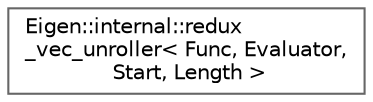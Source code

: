 digraph "Graphical Class Hierarchy"
{
 // LATEX_PDF_SIZE
  bgcolor="transparent";
  edge [fontname=Helvetica,fontsize=10,labelfontname=Helvetica,labelfontsize=10];
  node [fontname=Helvetica,fontsize=10,shape=box,height=0.2,width=0.4];
  rankdir="LR";
  Node0 [id="Node000000",label="Eigen::internal::redux\l_vec_unroller\< Func, Evaluator,\l Start, Length \>",height=0.2,width=0.4,color="grey40", fillcolor="white", style="filled",URL="$structEigen_1_1internal_1_1redux__vec__unroller.html",tooltip=" "];
}
